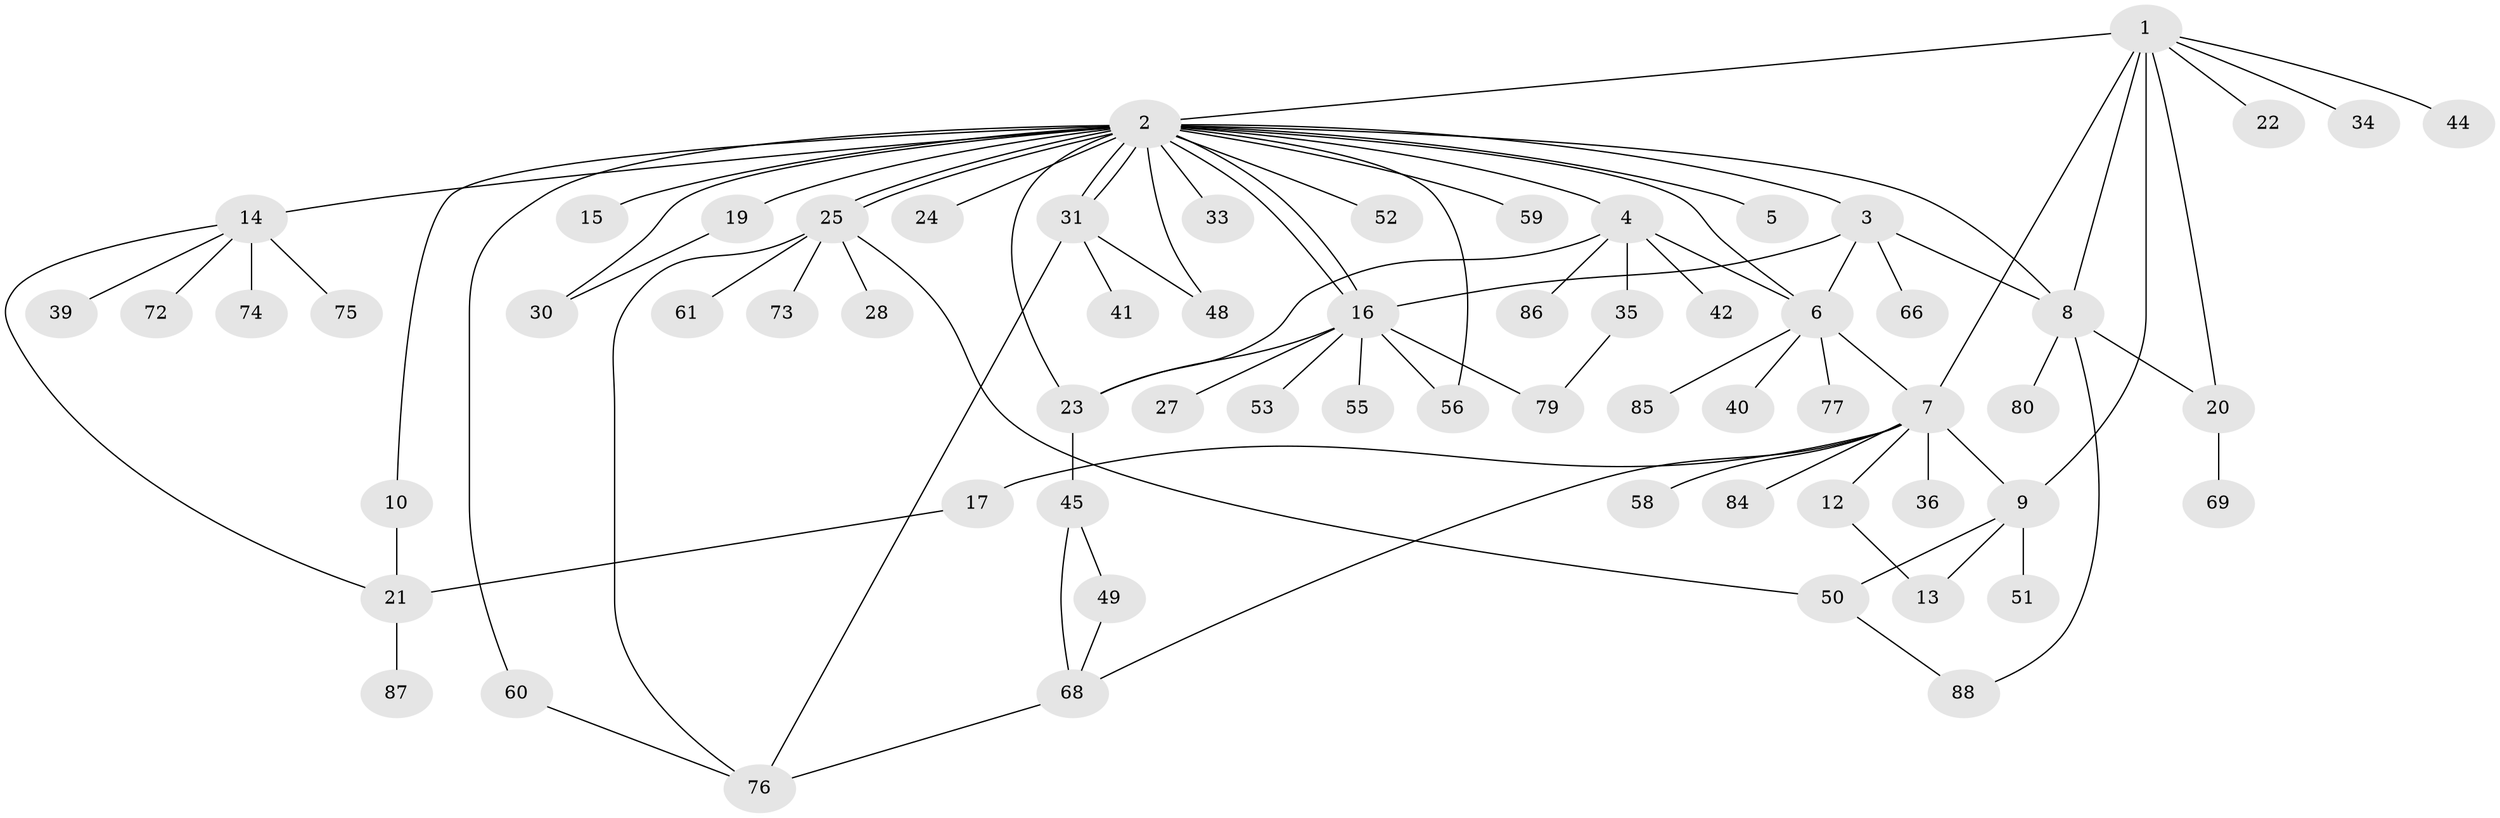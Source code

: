 // original degree distribution, {9: 0.03409090909090909, 28: 0.011363636363636364, 4: 0.022727272727272728, 3: 0.13636363636363635, 2: 0.26136363636363635, 6: 0.011363636363636364, 7: 0.022727272727272728, 5: 0.045454545454545456, 1: 0.4431818181818182, 8: 0.011363636363636364}
// Generated by graph-tools (version 1.1) at 2025/11/02/27/25 16:11:14]
// undirected, 65 vertices, 91 edges
graph export_dot {
graph [start="1"]
  node [color=gray90,style=filled];
  1 [super="+78"];
  2 [super="+65"];
  3 [super="+47"];
  4 [super="+11"];
  5 [super="+26"];
  6 [super="+46"];
  7 [super="+43"];
  8 [super="+18"];
  9;
  10;
  12 [super="+38"];
  13;
  14 [super="+71"];
  15;
  16;
  17 [super="+67"];
  19;
  20 [super="+29"];
  21 [super="+32"];
  22;
  23 [super="+70"];
  24;
  25 [super="+54"];
  27 [super="+82"];
  28;
  30;
  31 [super="+57"];
  33;
  34;
  35 [super="+37"];
  36;
  39;
  40;
  41;
  42;
  44;
  45;
  48;
  49 [super="+83"];
  50 [super="+63"];
  51;
  52;
  53 [super="+64"];
  55;
  56;
  58;
  59 [super="+62"];
  60;
  61;
  66;
  68 [super="+81"];
  69;
  72;
  73;
  74;
  75;
  76;
  77;
  79;
  80;
  84;
  85;
  86;
  87;
  88;
  1 -- 2 [weight=2];
  1 -- 7;
  1 -- 8;
  1 -- 9;
  1 -- 20;
  1 -- 22;
  1 -- 34;
  1 -- 44;
  2 -- 3;
  2 -- 4;
  2 -- 5;
  2 -- 6;
  2 -- 8;
  2 -- 10;
  2 -- 14 [weight=2];
  2 -- 15;
  2 -- 16;
  2 -- 16;
  2 -- 19;
  2 -- 23;
  2 -- 24;
  2 -- 25;
  2 -- 25;
  2 -- 30;
  2 -- 31;
  2 -- 31;
  2 -- 33;
  2 -- 48;
  2 -- 52;
  2 -- 56;
  2 -- 59;
  2 -- 60;
  3 -- 66;
  3 -- 8;
  3 -- 16;
  3 -- 6;
  4 -- 6;
  4 -- 35;
  4 -- 86;
  4 -- 23;
  4 -- 42;
  6 -- 7;
  6 -- 40;
  6 -- 85;
  6 -- 77;
  7 -- 9;
  7 -- 12;
  7 -- 17;
  7 -- 36;
  7 -- 58;
  7 -- 68;
  7 -- 84;
  8 -- 80;
  8 -- 88;
  8 -- 20;
  9 -- 13;
  9 -- 50;
  9 -- 51;
  10 -- 21;
  12 -- 13;
  14 -- 21;
  14 -- 39;
  14 -- 72;
  14 -- 74;
  14 -- 75;
  16 -- 23;
  16 -- 27;
  16 -- 53;
  16 -- 55;
  16 -- 56;
  16 -- 79;
  17 -- 21;
  19 -- 30;
  20 -- 69;
  21 -- 87;
  23 -- 45;
  25 -- 28;
  25 -- 61;
  25 -- 73;
  25 -- 76;
  25 -- 50;
  31 -- 41;
  31 -- 76;
  31 -- 48;
  35 -- 79;
  45 -- 49;
  45 -- 68;
  49 -- 68;
  50 -- 88;
  60 -- 76;
  68 -- 76;
}
